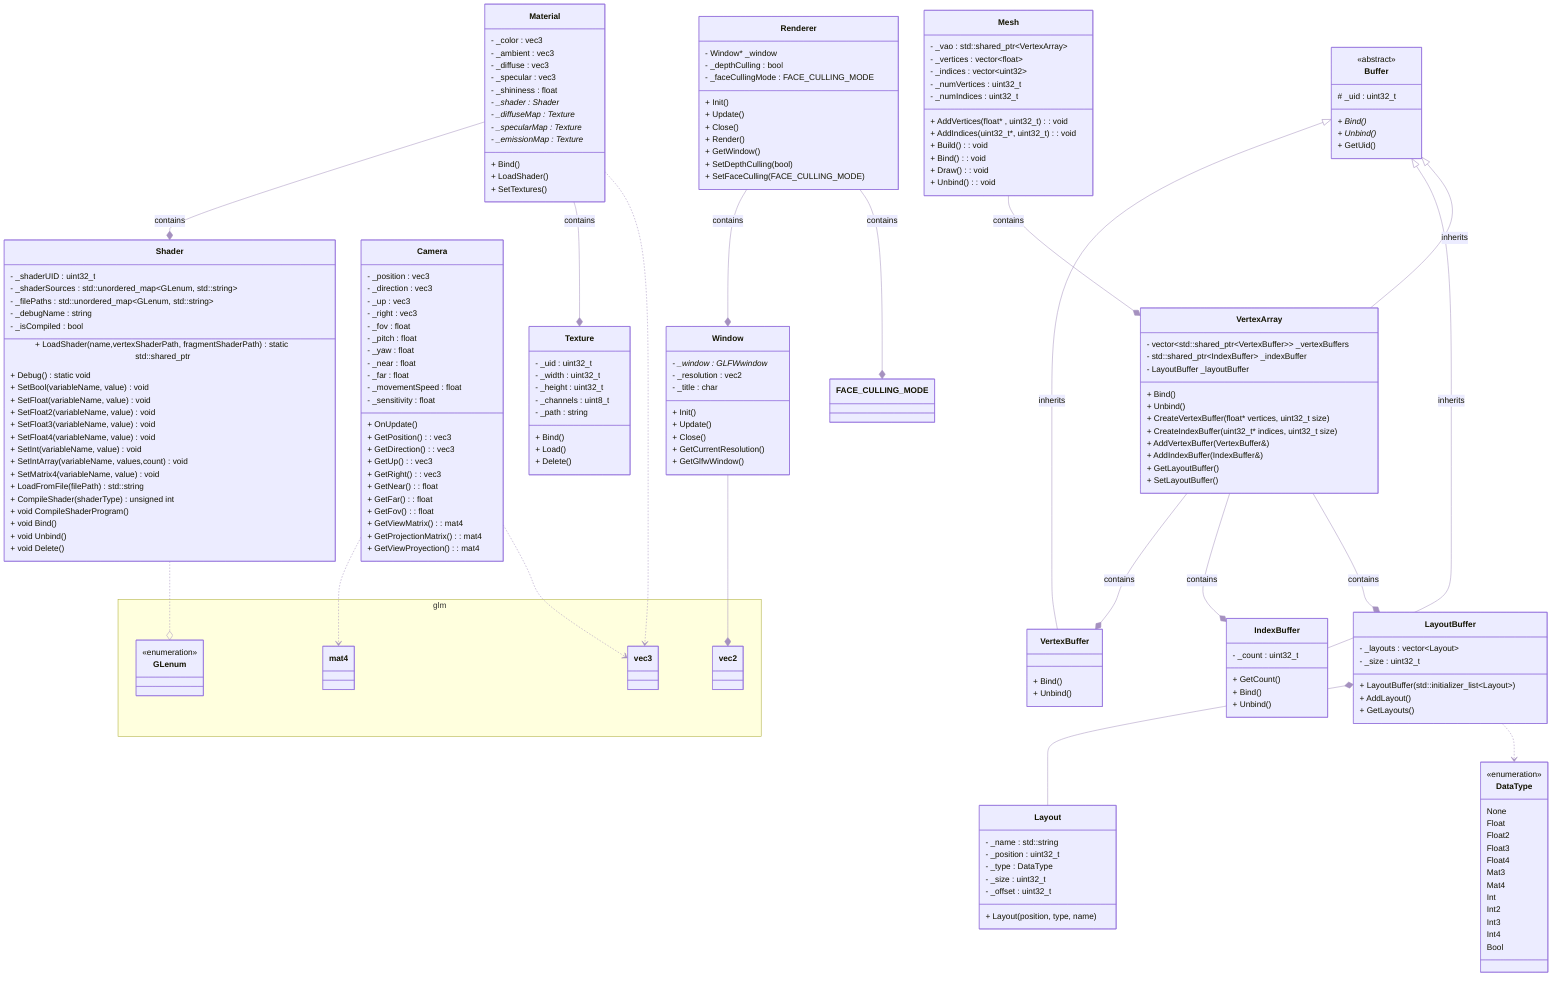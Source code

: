 ---
config:
  theme: mc
---

%%{
  init: {
    'theme': '%%base%%',
    'themeVariables': {
      'primaryColor': '#6606d6',
      'primaryTextColor': '#fff',
      'primaryBorderColor': '#7C0000',
      'lineColor': '#a591bf',
      'secondaryColor': '#a6a0ad',
      'tertiaryColor': '#fff'
    }
  }
}%%

classDiagram
    direction TB
    class Renderer {
        - Window* _window
        - _depthCulling : bool
        - _faceCullingMode : FACE_CULLING_MODE
        + Init()
        + Update()
        + Close()
        + Render()
        + GetWindow()
        + SetDepthCulling(bool)
        + SetFaceCulling(FACE_CULLING_MODE)
    }
    class Window {
        - _window : GLFWwindow*
        - _resolution : vec2
        - _title : char
        + Init()
        + Update()
        + Close()
        + GetCurrentResolution()
        + GetGlfwWindow()
    }
    class Camera {
        - _position     : vec3
        - _direction    : vec3
        - _up           : vec3
        - _right        : vec3
        - _fov          : float
        - _pitch        : float
        - _yaw          : float
        - _near         : float
        - _far          : float
        - _movementSpeed : float
        - _sensitivity : float
        + OnUpdate()
        + GetPosition() : vec3
        + GetDirection() : vec3
        + GetUp() : vec3
        + GetRight() : vec3
        + GetNear() : float
        + GetFar() : float
        + GetFov() : float
        + GetViewMatrix() : mat4
        + GetProjectionMatrix() : mat4
        + GetViewProyection() : mat4
    }
    class Material {
        - _color : vec3
        - _ambient : vec3
        - _diffuse : vec3
        - _specular : vec3
        - _shininess : float
        - _shader : Shader*
        - _diffuseMap : Texture*
        - _specularMap : Texture*
        - _emissionMap : Texture*
        + Bind()
        + LoadShader()
        + SetTextures()
    }
    class Mesh {
        - _vao : std::shared_ptr~VertexArray~
        - _vertices : vector~float~
        - _indices : vector~uint32~
        - _numVertices : uint32_t
        - _numIndices : uint32_t
        + AddVertices(float* , uint32_t ) : void
        + AddIndices(uint32_t*, uint32_t ) : void
        + Build() : void
        + Bind() : void
        + Draw() : void
        + Unbind() : void
    }
    class Shader {
        - _shaderUID : uint32_t
        - _shaderSources : std::unordered_map~GLenum, std::string~
        - _filePaths : std::unordered_map~GLenum, std::string~
        - _debugName : string
        - _isCompiled : bool
        + LoadShader( name,vertexShaderPath, fragmentShaderPath) static std::shared_ptr<Shader>
        + Debug() static void

        + SetBool(variableName, value) void
        + SetFloat(variableName, value) void
        + SetFloat2(variableName, value) void
        + SetFloat3(variableName, value) void
        + SetFloat4(variableName, value) void
        + SetInt(variableName, value)  void
        + SetIntArray(variableName, values,count) void
        + SetMatrix4(variableName, value) void
        + LoadFromFile(filePath) std::string
        + CompileShader(shaderType) unsigned int
        + void CompileShaderProgram()
        + void Bind()
        + void Unbind()
        + void Delete()
    }
    class Texture {
        - _uid : uint32_t
        - _width : uint32_t
        - _height : uint32_t
        - _channels : uint8_t
        - _path : string
        + Bind()
        + Load()
        + Delete()
    }
    class VertexArray {
        - vector~std::shared_ptr~VertexBuffer~~ _vertexBuffers
        - std::shared_ptr~IndexBuffer~ _indexBuffer
        - LayoutBuffer _layoutBuffer

        + Bind()
        + Unbind()
        + CreateVertexBuffer(float* vertices, uint32_t size)
        + CreateIndexBuffer(uint32_t* indices, uint32_t size)
        + AddVertexBuffer(VertexBuffer&)
        + AddIndexBuffer(IndexBuffer&)
        + GetLayoutBuffer()
        + SetLayoutBuffer()
    }
    class Buffer {
        <<abstract>>
        # _uid : uint32_t

        + Bind()*
        + Unbind()*
        + GetUid()
    }
    class VertexBuffer {
        + Bind()
        + Unbind()
    }
    class IndexBuffer {
        - _count : uint32_t
        + GetCount()
        + Bind()
        + Unbind()
    }
    class LayoutBuffer {
        - _layouts : vector~Layout~
        - _size : uint32_t
        + LayoutBuffer(std::initializer_list~Layout~)
        + AddLayout()
        + GetLayouts()
    }

    class Layout{
        - _name : std::string
        - _position : uint32_t
        - _type : DataType
        - _size : uint32_t
        - _offset : uint32_t

        + Layout(position, type, name)
    }

    class DataType{
        <<enumeration>>
        None
        Float
        Float2
        Float3
        Float4
        Mat3
        Mat4
        Int
        Int2
        Int3
        Int4
        Bool
    }

    <<abstract>> Buffer

    Renderer --* Window : contains
    Renderer --* FACE_CULLING_MODE : contains
    Material --* Shader : contains
    Material --* Texture : contains
    Mesh --* VertexArray : contains
    VertexArray --* VertexBuffer : contains
    VertexArray --* IndexBuffer : contains
    VertexArray --* LayoutBuffer : contains
    Buffer <|-- VertexBuffer : inherits
    Buffer <|-- IndexBuffer : inherits
    Buffer <|-- VertexArray : inherits
    LayoutBuffer *-- Layout

    LayoutBuffer ..> DataType


    %% Extern classes
    namespace glm {
        class mat4{

        }

        class vec3{
%%            + x : float
%%            + y : float
%%            + z : float
        }

        class vec2{
%%            + x : float
%%            + y : float
        }

        class GLenum{
            <<enumeration>>
        }

    }

    Window --* vec2
    Camera ..> mat4
    Camera ..> vec3
    Material ..> vec3
    Shader ..o GLenum